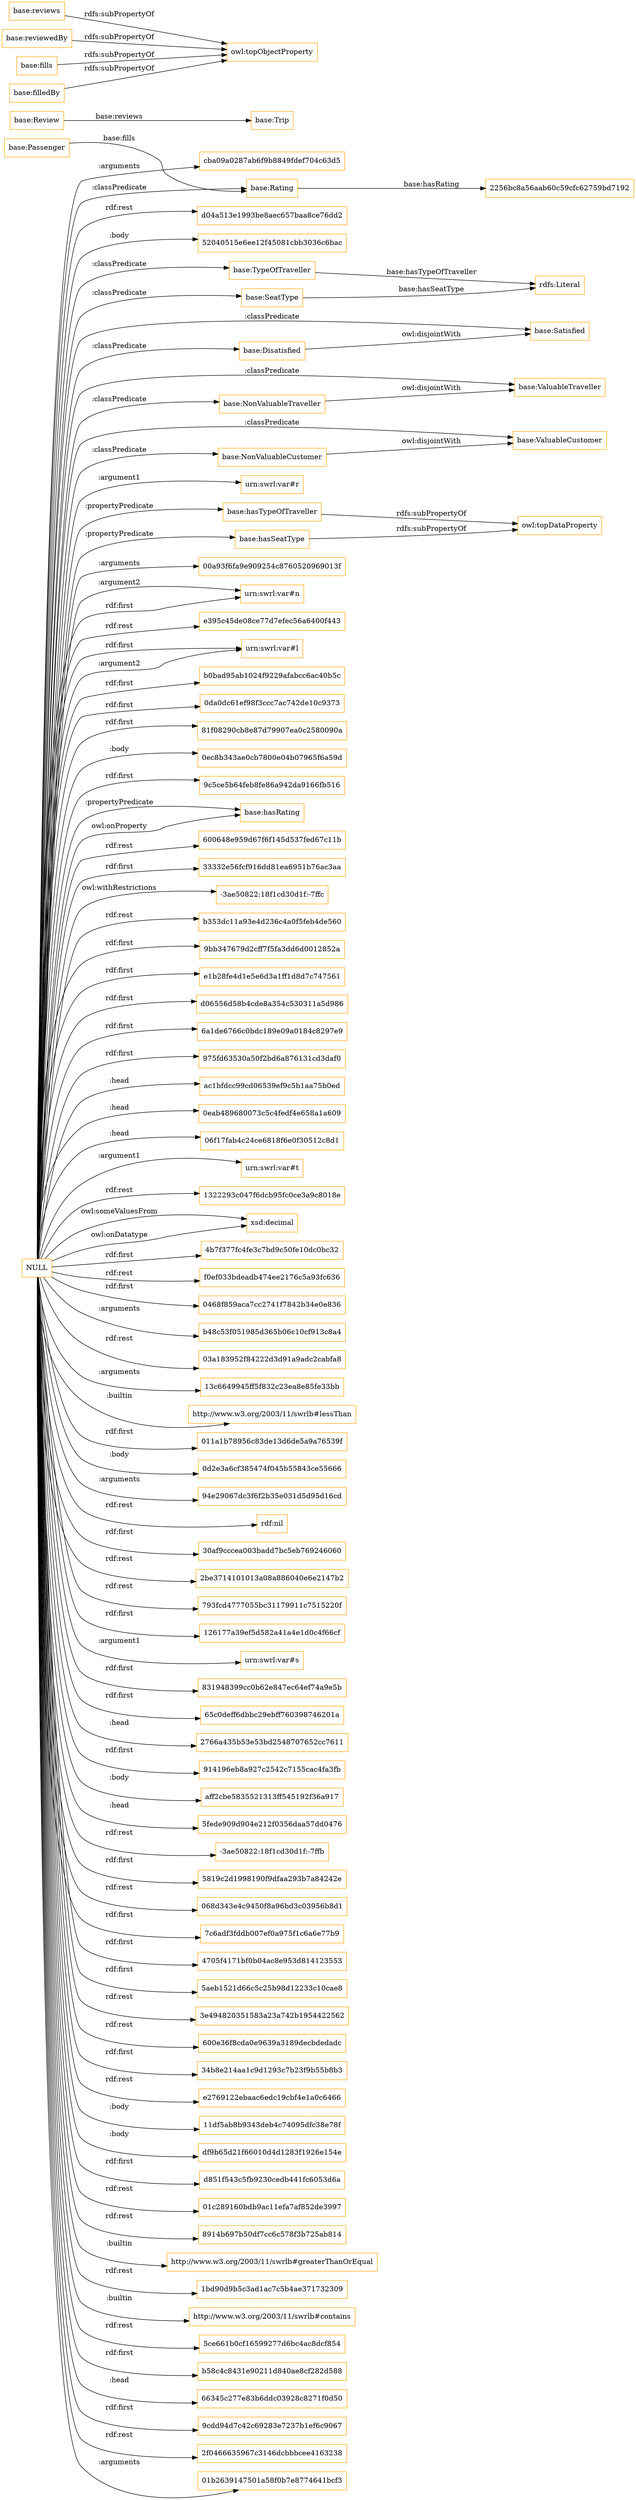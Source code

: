 digraph ar2dtool_diagram { 
rankdir=LR;
size="1501"
node [shape = rectangle, color="orange"]; "base:SeatType" "base:Review" "base:Satisfied" "base:TypeOfTraveller" "base:NonValuableTraveller" "base:ValuableTraveller" "base:Passenger" "base:ValuableCustomer" "base:Trip" "base:Rating" "base:Disatisfied" "base:NonValuableCustomer" ; /*classes style*/
	"base:hasSeatType" -> "owl:topDataProperty" [ label = "rdfs:subPropertyOf" ];
	"base:Disatisfied" -> "base:Satisfied" [ label = "owl:disjointWith" ];
	"base:reviews" -> "owl:topObjectProperty" [ label = "rdfs:subPropertyOf" ];
	"base:NonValuableTraveller" -> "base:ValuableTraveller" [ label = "owl:disjointWith" ];
	"base:NonValuableCustomer" -> "base:ValuableCustomer" [ label = "owl:disjointWith" ];
	"base:reviewedBy" -> "owl:topObjectProperty" [ label = "rdfs:subPropertyOf" ];
	"base:fills" -> "owl:topObjectProperty" [ label = "rdfs:subPropertyOf" ];
	"base:hasTypeOfTraveller" -> "owl:topDataProperty" [ label = "rdfs:subPropertyOf" ];
	"NULL" -> "00a93f6fa9e909254c8760520969013f" [ label = ":arguments" ];
	"NULL" -> "urn:swrl:var#n" [ label = "rdf:first" ];
	"NULL" -> "e395c45de08ce77d7efec56a6400f443" [ label = "rdf:rest" ];
	"NULL" -> "urn:swrl:var#n" [ label = ":argument2" ];
	"NULL" -> "urn:swrl:var#l" [ label = ":argument2" ];
	"NULL" -> "b0bad95ab1024f9229afabcc6ac40b5c" [ label = "rdf:first" ];
	"NULL" -> "0da0dc61ef98f3ccc7ac742de10c9373" [ label = "rdf:first" ];
	"NULL" -> "base:Disatisfied" [ label = ":classPredicate" ];
	"NULL" -> "81f08290cb8e87d79907ea0c2580090a" [ label = "rdf:first" ];
	"NULL" -> "0ec8b343ae0cb7800e04b07965f6a59d" [ label = ":body" ];
	"NULL" -> "base:NonValuableCustomer" [ label = ":classPredicate" ];
	"NULL" -> "9c5ce5b64feb8fe86a942da9166fb516" [ label = "rdf:first" ];
	"NULL" -> "base:hasRating" [ label = "owl:onProperty" ];
	"NULL" -> "600648e959d67f6f145d537fed67c11b" [ label = "rdf:rest" ];
	"NULL" -> "33332e56fcf916dd81ea6951b76ac3aa" [ label = "rdf:first" ];
	"NULL" -> "-3ae50822:18f1cd30d1f:-7ffc" [ label = "owl:withRestrictions" ];
	"NULL" -> "base:Rating" [ label = ":classPredicate" ];
	"NULL" -> "b353dc11a93e4d236c4a0f5feb4de560" [ label = "rdf:rest" ];
	"NULL" -> "9bb347679d2cff7f5fa3dd6d0012852a" [ label = "rdf:first" ];
	"NULL" -> "e1b28fe4d1e5e6d3a1ff1d8d7c747561" [ label = "rdf:first" ];
	"NULL" -> "d06556d58b4cde8a354c530311a5d986" [ label = "rdf:first" ];
	"NULL" -> "6a1de6766c0bdc189e09a0184c8297e9" [ label = "rdf:first" ];
	"NULL" -> "975fd63530a50f2bd6a876131cd3daf0" [ label = "rdf:first" ];
	"NULL" -> "ac1bfdcc99cd06539ef9c5b1aa75b0ed" [ label = ":head" ];
	"NULL" -> "0eab489680073c5c4fedf4e658a1a609" [ label = ":head" ];
	"NULL" -> "06f17fab4c24ce6818f6e0f30512c8d1" [ label = ":head" ];
	"NULL" -> "base:hasSeatType" [ label = ":propertyPredicate" ];
	"NULL" -> "urn:swrl:var#t" [ label = ":argument1" ];
	"NULL" -> "1322293c047f6dcb95fc0ce3a9c8018e" [ label = "rdf:rest" ];
	"NULL" -> "base:SeatType" [ label = ":classPredicate" ];
	"NULL" -> "xsd:decimal" [ label = "owl:onDatatype" ];
	"NULL" -> "4b7f377fc4fe3c7bd9c50fe10dc0bc32" [ label = "rdf:first" ];
	"NULL" -> "f0ef033bdeadb474ee2176c5a93fc636" [ label = "rdf:rest" ];
	"NULL" -> "0468f859aca7cc2741f7842b34e0e836" [ label = "rdf:first" ];
	"NULL" -> "b48c53f051985d365b06c10cf913c8a4" [ label = ":arguments" ];
	"NULL" -> "03a183952f84222d3d91a9adc2cabfa8" [ label = "rdf:rest" ];
	"NULL" -> "13c6649945ff5f832c23ea8e85fe33bb" [ label = ":arguments" ];
	"NULL" -> "xsd:decimal" [ label = "owl:someValuesFrom" ];
	"NULL" -> "http://www.w3.org/2003/11/swrlb#lessThan" [ label = ":builtin" ];
	"NULL" -> "011a1b78956c83de13d6de5a9a76539f" [ label = "rdf:first" ];
	"NULL" -> "0d2e3a6cf385474f045b55843ce55666" [ label = ":body" ];
	"NULL" -> "94e29067dc3f6f2b35e031d5d95d16cd" [ label = ":arguments" ];
	"NULL" -> "rdf:nil" [ label = "rdf:rest" ];
	"NULL" -> "base:TypeOfTraveller" [ label = ":classPredicate" ];
	"NULL" -> "30af9cccea003badd7bc5eb769246060" [ label = "rdf:first" ];
	"NULL" -> "2be3714101013a08a886040e6e2147b2" [ label = "rdf:rest" ];
	"NULL" -> "793fcd4777055bc31179911c7515220f" [ label = "rdf:rest" ];
	"NULL" -> "126177a39ef5d582a41a4e1d0c4f66cf" [ label = "rdf:first" ];
	"NULL" -> "urn:swrl:var#s" [ label = ":argument1" ];
	"NULL" -> "831948399cc0b62e847ec64ef74a9e5b" [ label = "rdf:first" ];
	"NULL" -> "65c0deff6dbbc29ebff760398746201a" [ label = "rdf:first" ];
	"NULL" -> "2766a435b53e53bd2548707652cc7611" [ label = ":head" ];
	"NULL" -> "914196eb8a927c2542c7155cac4fa3fb" [ label = "rdf:first" ];
	"NULL" -> "aff2cbe5835521313ff545192f36a917" [ label = ":body" ];
	"NULL" -> "5fede909d904e212f0356daa57dd0476" [ label = ":head" ];
	"NULL" -> "-3ae50822:18f1cd30d1f:-7ffb" [ label = "rdf:rest" ];
	"NULL" -> "base:Satisfied" [ label = ":classPredicate" ];
	"NULL" -> "5819c2d1998190f9dfaa293b7a84242e" [ label = "rdf:first" ];
	"NULL" -> "base:hasTypeOfTraveller" [ label = ":propertyPredicate" ];
	"NULL" -> "068d343e4c9450f8a96bd3c03956b8d1" [ label = "rdf:rest" ];
	"NULL" -> "7c6adf3fddb007ef0a975f1c6a6e77b9" [ label = "rdf:first" ];
	"NULL" -> "4705f4171bf0b04ac8e953d814123553" [ label = "rdf:first" ];
	"NULL" -> "5aeb1521d66c5c25b98d12233c10cae8" [ label = "rdf:first" ];
	"NULL" -> "urn:swrl:var#l" [ label = "rdf:first" ];
	"NULL" -> "3e494820351583a23a742b1954422562" [ label = "rdf:rest" ];
	"NULL" -> "base:ValuableTraveller" [ label = ":classPredicate" ];
	"NULL" -> "600e36f8cda0e9639a3189decbdedadc" [ label = "rdf:rest" ];
	"NULL" -> "34b8e214aa1c9d1293c7b23f9b55b8b3" [ label = "rdf:first" ];
	"NULL" -> "e2769122ebaac6edc19cbf4e1a0c6466" [ label = "rdf:rest" ];
	"NULL" -> "11df5ab8b9343deb4c74095dfc38e78f" [ label = ":body" ];
	"NULL" -> "df9b65d21f66010d4d1283f1926e154e" [ label = ":body" ];
	"NULL" -> "d851f543c5fb9230cedb441fc6053d6a" [ label = "rdf:first" ];
	"NULL" -> "01c289160bdb9ac11efa7af852de3997" [ label = "rdf:rest" ];
	"NULL" -> "8914b697b50df7cc6c578f3b725ab814" [ label = "rdf:rest" ];
	"NULL" -> "base:NonValuableTraveller" [ label = ":classPredicate" ];
	"NULL" -> "http://www.w3.org/2003/11/swrlb#greaterThanOrEqual" [ label = ":builtin" ];
	"NULL" -> "1bd90d9b5c3ad1ac7c5b4ae371732309" [ label = "rdf:rest" ];
	"NULL" -> "http://www.w3.org/2003/11/swrlb#contains" [ label = ":builtin" ];
	"NULL" -> "5ce661b0cf16599277d6bc4ac8dcf854" [ label = "rdf:rest" ];
	"NULL" -> "b58c4c8431e90211d840ae8cf282d588" [ label = "rdf:first" ];
	"NULL" -> "base:ValuableCustomer" [ label = ":classPredicate" ];
	"NULL" -> "66345c277e83b6ddc03928c8271f0d50" [ label = ":head" ];
	"NULL" -> "9cdd94d7c42c69283e7237b1ef6c9067" [ label = "rdf:first" ];
	"NULL" -> "base:hasRating" [ label = ":propertyPredicate" ];
	"NULL" -> "2f0466635967c3146dcbbbcee4163238" [ label = "rdf:rest" ];
	"NULL" -> "01b2639147501a58f0b7e8774641bcf3" [ label = ":arguments" ];
	"NULL" -> "cba09a0287ab6f9b8849fdef704c63d5" [ label = ":arguments" ];
	"NULL" -> "d04a513e1993be8aec657baa8ce76dd2" [ label = "rdf:rest" ];
	"NULL" -> "52040515e6ee12f45081cbb3036c6bac" [ label = ":body" ];
	"NULL" -> "urn:swrl:var#r" [ label = ":argument1" ];
	"base:filledBy" -> "owl:topObjectProperty" [ label = "rdfs:subPropertyOf" ];
	"base:Rating" -> "2256bc8a56aab60c59cfc62759bd7192" [ label = "base:hasRating" ];
	"base:TypeOfTraveller" -> "rdfs:Literal" [ label = "base:hasTypeOfTraveller" ];
	"base:Passenger" -> "base:Rating" [ label = "base:fills" ];
	"base:Review" -> "base:Trip" [ label = "base:reviews" ];
	"base:SeatType" -> "rdfs:Literal" [ label = "base:hasSeatType" ];

}
